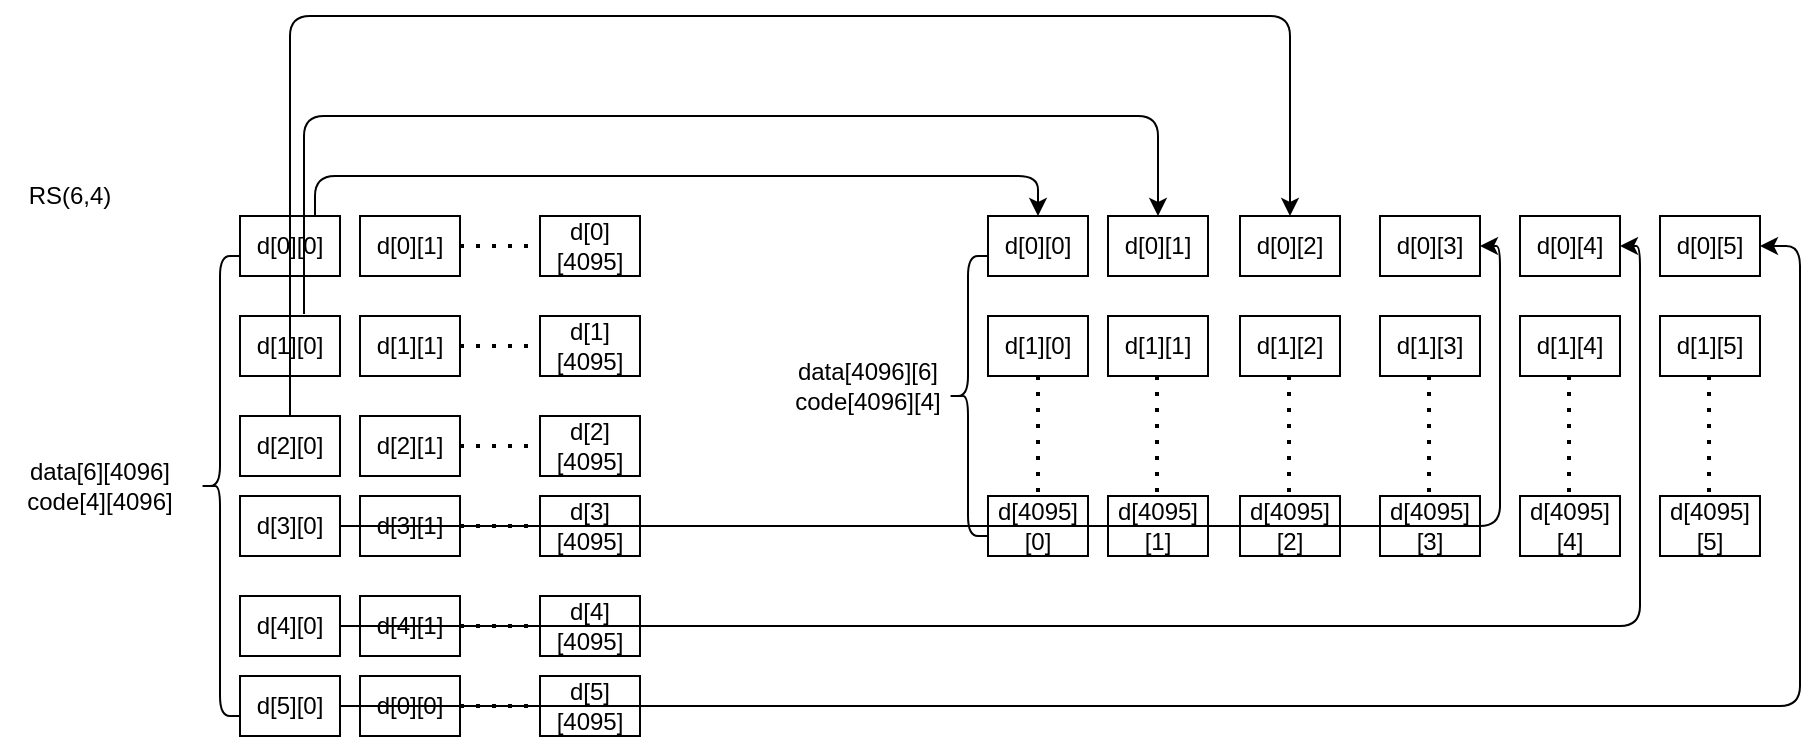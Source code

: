 <mxfile version="13.6.6" type="github">
  <diagram id="UEX7EZ0318voCku9YmOS" name="第 1 页">
    <mxGraphModel dx="946" dy="623" grid="1" gridSize="10" guides="1" tooltips="1" connect="1" arrows="1" fold="1" page="1" pageScale="1" pageWidth="827" pageHeight="1169" math="0" shadow="0">
      <root>
        <mxCell id="0" />
        <mxCell id="1" parent="0" />
        <mxCell id="YgYQH13nvaTB2N4r1Fw5-1" value="d[0][0]" style="rounded=0;whiteSpace=wrap;html=1;" parent="1" vertex="1">
          <mxGeometry x="140" y="160" width="50" height="30" as="geometry" />
        </mxCell>
        <mxCell id="cktUN325heW_Mbpu9t7h-1" value="" style="shape=curlyBracket;whiteSpace=wrap;html=1;rounded=1;" vertex="1" parent="1">
          <mxGeometry x="120" y="180" width="20" height="230" as="geometry" />
        </mxCell>
        <mxCell id="cktUN325heW_Mbpu9t7h-2" value="&lt;span&gt;d[0][1]&lt;/span&gt;" style="rounded=0;whiteSpace=wrap;html=1;" vertex="1" parent="1">
          <mxGeometry x="200" y="160" width="50" height="30" as="geometry" />
        </mxCell>
        <mxCell id="cktUN325heW_Mbpu9t7h-3" value="&lt;span&gt;d[0][4095]&lt;/span&gt;" style="rounded=0;whiteSpace=wrap;html=1;" vertex="1" parent="1">
          <mxGeometry x="290" y="160" width="50" height="30" as="geometry" />
        </mxCell>
        <mxCell id="cktUN325heW_Mbpu9t7h-4" value="" style="endArrow=none;dashed=1;html=1;dashPattern=1 3;strokeWidth=2;exitX=1;exitY=0.5;exitDx=0;exitDy=0;entryX=0;entryY=0.5;entryDx=0;entryDy=0;" edge="1" parent="1" source="cktUN325heW_Mbpu9t7h-2" target="cktUN325heW_Mbpu9t7h-3">
          <mxGeometry width="50" height="50" relative="1" as="geometry">
            <mxPoint x="330" y="220" as="sourcePoint" />
            <mxPoint x="410" y="220.5" as="targetPoint" />
          </mxGeometry>
        </mxCell>
        <mxCell id="cktUN325heW_Mbpu9t7h-5" value="&lt;span&gt;d[1][0]&lt;/span&gt;" style="rounded=0;whiteSpace=wrap;html=1;" vertex="1" parent="1">
          <mxGeometry x="140" y="210" width="50" height="30" as="geometry" />
        </mxCell>
        <mxCell id="cktUN325heW_Mbpu9t7h-6" value="&lt;span&gt;d[5][0]&lt;/span&gt;" style="rounded=0;whiteSpace=wrap;html=1;" vertex="1" parent="1">
          <mxGeometry x="140" y="390" width="50" height="30" as="geometry" />
        </mxCell>
        <mxCell id="cktUN325heW_Mbpu9t7h-9" value="&lt;span&gt;d[1][1]&lt;/span&gt;" style="rounded=0;whiteSpace=wrap;html=1;" vertex="1" parent="1">
          <mxGeometry x="200" y="210" width="50" height="30" as="geometry" />
        </mxCell>
        <mxCell id="cktUN325heW_Mbpu9t7h-10" value="&lt;span&gt;d[1][4095]&lt;/span&gt;" style="rounded=0;whiteSpace=wrap;html=1;" vertex="1" parent="1">
          <mxGeometry x="290" y="210" width="50" height="30" as="geometry" />
        </mxCell>
        <mxCell id="cktUN325heW_Mbpu9t7h-11" value="" style="endArrow=none;dashed=1;html=1;dashPattern=1 3;strokeWidth=2;exitX=1;exitY=0.5;exitDx=0;exitDy=0;entryX=0;entryY=0.5;entryDx=0;entryDy=0;" edge="1" parent="1" source="cktUN325heW_Mbpu9t7h-9" target="cktUN325heW_Mbpu9t7h-10">
          <mxGeometry width="50" height="50" relative="1" as="geometry">
            <mxPoint x="330" y="270" as="sourcePoint" />
            <mxPoint x="410" y="270.5" as="targetPoint" />
          </mxGeometry>
        </mxCell>
        <mxCell id="cktUN325heW_Mbpu9t7h-12" value="&lt;span&gt;d[0][0]&lt;/span&gt;" style="rounded=0;whiteSpace=wrap;html=1;" vertex="1" parent="1">
          <mxGeometry x="200" y="390" width="50" height="30" as="geometry" />
        </mxCell>
        <mxCell id="cktUN325heW_Mbpu9t7h-13" value="&lt;span&gt;d[5][4095]&lt;/span&gt;" style="rounded=0;whiteSpace=wrap;html=1;" vertex="1" parent="1">
          <mxGeometry x="290" y="390" width="50" height="30" as="geometry" />
        </mxCell>
        <mxCell id="cktUN325heW_Mbpu9t7h-14" value="" style="endArrow=none;dashed=1;html=1;dashPattern=1 3;strokeWidth=2;exitX=1;exitY=0.5;exitDx=0;exitDy=0;entryX=0;entryY=0.5;entryDx=0;entryDy=0;" edge="1" parent="1" source="cktUN325heW_Mbpu9t7h-12" target="cktUN325heW_Mbpu9t7h-13">
          <mxGeometry width="50" height="50" relative="1" as="geometry">
            <mxPoint x="330" y="450" as="sourcePoint" />
            <mxPoint x="410" y="450.5" as="targetPoint" />
          </mxGeometry>
        </mxCell>
        <mxCell id="cktUN325heW_Mbpu9t7h-15" value="data[6][4096]&lt;br&gt;code[4][4096]" style="text;html=1;strokeColor=none;fillColor=none;align=center;verticalAlign=middle;whiteSpace=wrap;rounded=0;" vertex="1" parent="1">
          <mxGeometry x="30" y="270" width="80" height="50" as="geometry" />
        </mxCell>
        <mxCell id="cktUN325heW_Mbpu9t7h-16" value="RS(6,4)" style="text;html=1;strokeColor=none;fillColor=none;align=center;verticalAlign=middle;whiteSpace=wrap;rounded=0;" vertex="1" parent="1">
          <mxGeometry x="20" y="140" width="70" height="20" as="geometry" />
        </mxCell>
        <mxCell id="cktUN325heW_Mbpu9t7h-17" value="d[0][0]" style="rounded=0;whiteSpace=wrap;html=1;" vertex="1" parent="1">
          <mxGeometry x="514" y="160" width="50" height="30" as="geometry" />
        </mxCell>
        <mxCell id="cktUN325heW_Mbpu9t7h-18" value="" style="shape=curlyBracket;whiteSpace=wrap;html=1;rounded=1;" vertex="1" parent="1">
          <mxGeometry x="494" y="180" width="20" height="140" as="geometry" />
        </mxCell>
        <mxCell id="cktUN325heW_Mbpu9t7h-19" value="&lt;span&gt;d[0][1]&lt;/span&gt;" style="rounded=0;whiteSpace=wrap;html=1;" vertex="1" parent="1">
          <mxGeometry x="574" y="160" width="50" height="30" as="geometry" />
        </mxCell>
        <mxCell id="cktUN325heW_Mbpu9t7h-20" value="&lt;span&gt;d[0][2]&lt;/span&gt;" style="rounded=0;whiteSpace=wrap;html=1;" vertex="1" parent="1">
          <mxGeometry x="640" y="160" width="50" height="30" as="geometry" />
        </mxCell>
        <mxCell id="cktUN325heW_Mbpu9t7h-22" value="&lt;span&gt;d[1][0]&lt;/span&gt;" style="rounded=0;whiteSpace=wrap;html=1;" vertex="1" parent="1">
          <mxGeometry x="514" y="210" width="50" height="30" as="geometry" />
        </mxCell>
        <mxCell id="cktUN325heW_Mbpu9t7h-23" value="&lt;span&gt;d[4095][0]&lt;/span&gt;" style="rounded=0;whiteSpace=wrap;html=1;" vertex="1" parent="1">
          <mxGeometry x="514" y="300" width="50" height="30" as="geometry" />
        </mxCell>
        <mxCell id="cktUN325heW_Mbpu9t7h-24" value="" style="endArrow=none;dashed=1;html=1;dashPattern=1 3;strokeWidth=2;exitX=0.5;exitY=1;exitDx=0;exitDy=0;entryX=0.5;entryY=0;entryDx=0;entryDy=0;" edge="1" parent="1" source="cktUN325heW_Mbpu9t7h-22" target="cktUN325heW_Mbpu9t7h-23">
          <mxGeometry width="50" height="50" relative="1" as="geometry">
            <mxPoint x="634" y="185" as="sourcePoint" />
            <mxPoint x="674" y="185" as="targetPoint" />
          </mxGeometry>
        </mxCell>
        <mxCell id="cktUN325heW_Mbpu9t7h-25" value="&lt;span&gt;d[1][1]&lt;/span&gt;" style="rounded=0;whiteSpace=wrap;html=1;" vertex="1" parent="1">
          <mxGeometry x="574" y="210" width="50" height="30" as="geometry" />
        </mxCell>
        <mxCell id="cktUN325heW_Mbpu9t7h-26" value="&lt;span&gt;d[1][2]&lt;/span&gt;" style="rounded=0;whiteSpace=wrap;html=1;" vertex="1" parent="1">
          <mxGeometry x="640" y="210" width="50" height="30" as="geometry" />
        </mxCell>
        <mxCell id="cktUN325heW_Mbpu9t7h-28" value="&lt;span&gt;d[4095][1]&lt;/span&gt;" style="rounded=0;whiteSpace=wrap;html=1;" vertex="1" parent="1">
          <mxGeometry x="574" y="300" width="50" height="30" as="geometry" />
        </mxCell>
        <mxCell id="cktUN325heW_Mbpu9t7h-29" value="&lt;span&gt;d[4095][2]&lt;/span&gt;" style="rounded=0;whiteSpace=wrap;html=1;" vertex="1" parent="1">
          <mxGeometry x="640" y="300" width="50" height="30" as="geometry" />
        </mxCell>
        <mxCell id="cktUN325heW_Mbpu9t7h-31" value="data[4096][6]&lt;br&gt;code[4096][4]" style="text;html=1;strokeColor=none;fillColor=none;align=center;verticalAlign=middle;whiteSpace=wrap;rounded=0;" vertex="1" parent="1">
          <mxGeometry x="414" y="220" width="80" height="50" as="geometry" />
        </mxCell>
        <mxCell id="cktUN325heW_Mbpu9t7h-32" value="&lt;span&gt;d[2][0]&lt;/span&gt;" style="rounded=0;whiteSpace=wrap;html=1;" vertex="1" parent="1">
          <mxGeometry x="140" y="260" width="50" height="30" as="geometry" />
        </mxCell>
        <mxCell id="cktUN325heW_Mbpu9t7h-33" value="&lt;span&gt;d[2][1]&lt;/span&gt;" style="rounded=0;whiteSpace=wrap;html=1;" vertex="1" parent="1">
          <mxGeometry x="200" y="260" width="50" height="30" as="geometry" />
        </mxCell>
        <mxCell id="cktUN325heW_Mbpu9t7h-34" value="&lt;span&gt;d[2][4095]&lt;/span&gt;" style="rounded=0;whiteSpace=wrap;html=1;" vertex="1" parent="1">
          <mxGeometry x="290" y="260" width="50" height="30" as="geometry" />
        </mxCell>
        <mxCell id="cktUN325heW_Mbpu9t7h-35" value="" style="endArrow=none;dashed=1;html=1;dashPattern=1 3;strokeWidth=2;exitX=1;exitY=0.5;exitDx=0;exitDy=0;entryX=0;entryY=0.5;entryDx=0;entryDy=0;" edge="1" parent="1" source="cktUN325heW_Mbpu9t7h-33" target="cktUN325heW_Mbpu9t7h-34">
          <mxGeometry width="50" height="50" relative="1" as="geometry">
            <mxPoint x="330" y="320" as="sourcePoint" />
            <mxPoint x="410" y="320.5" as="targetPoint" />
          </mxGeometry>
        </mxCell>
        <mxCell id="cktUN325heW_Mbpu9t7h-36" value="&lt;span&gt;d[3][0]&lt;/span&gt;" style="rounded=0;whiteSpace=wrap;html=1;" vertex="1" parent="1">
          <mxGeometry x="140" y="300" width="50" height="30" as="geometry" />
        </mxCell>
        <mxCell id="cktUN325heW_Mbpu9t7h-37" value="&lt;span&gt;d[3][1]&lt;/span&gt;" style="rounded=0;whiteSpace=wrap;html=1;" vertex="1" parent="1">
          <mxGeometry x="200" y="300" width="50" height="30" as="geometry" />
        </mxCell>
        <mxCell id="cktUN325heW_Mbpu9t7h-38" value="&lt;span&gt;d[3][4095]&lt;/span&gt;" style="rounded=0;whiteSpace=wrap;html=1;" vertex="1" parent="1">
          <mxGeometry x="290" y="300" width="50" height="30" as="geometry" />
        </mxCell>
        <mxCell id="cktUN325heW_Mbpu9t7h-39" value="" style="endArrow=none;dashed=1;html=1;dashPattern=1 3;strokeWidth=2;exitX=1;exitY=0.5;exitDx=0;exitDy=0;entryX=0;entryY=0.5;entryDx=0;entryDy=0;" edge="1" parent="1" source="cktUN325heW_Mbpu9t7h-37" target="cktUN325heW_Mbpu9t7h-38">
          <mxGeometry width="50" height="50" relative="1" as="geometry">
            <mxPoint x="330" y="360" as="sourcePoint" />
            <mxPoint x="410" y="360.5" as="targetPoint" />
          </mxGeometry>
        </mxCell>
        <mxCell id="cktUN325heW_Mbpu9t7h-40" value="&lt;span&gt;d[4][0]&lt;/span&gt;" style="rounded=0;whiteSpace=wrap;html=1;" vertex="1" parent="1">
          <mxGeometry x="140" y="350" width="50" height="30" as="geometry" />
        </mxCell>
        <mxCell id="cktUN325heW_Mbpu9t7h-41" value="&lt;span&gt;d[4][1]&lt;/span&gt;" style="rounded=0;whiteSpace=wrap;html=1;" vertex="1" parent="1">
          <mxGeometry x="200" y="350" width="50" height="30" as="geometry" />
        </mxCell>
        <mxCell id="cktUN325heW_Mbpu9t7h-42" value="&lt;span&gt;d[4][4095]&lt;/span&gt;" style="rounded=0;whiteSpace=wrap;html=1;" vertex="1" parent="1">
          <mxGeometry x="290" y="350" width="50" height="30" as="geometry" />
        </mxCell>
        <mxCell id="cktUN325heW_Mbpu9t7h-43" value="" style="endArrow=none;dashed=1;html=1;dashPattern=1 3;strokeWidth=2;exitX=1;exitY=0.5;exitDx=0;exitDy=0;entryX=0;entryY=0.5;entryDx=0;entryDy=0;" edge="1" parent="1" source="cktUN325heW_Mbpu9t7h-41" target="cktUN325heW_Mbpu9t7h-42">
          <mxGeometry width="50" height="50" relative="1" as="geometry">
            <mxPoint x="330" y="410" as="sourcePoint" />
            <mxPoint x="410" y="410.5" as="targetPoint" />
          </mxGeometry>
        </mxCell>
        <mxCell id="cktUN325heW_Mbpu9t7h-44" value="&lt;span&gt;d[0][3]&lt;/span&gt;" style="rounded=0;whiteSpace=wrap;html=1;" vertex="1" parent="1">
          <mxGeometry x="710" y="160" width="50" height="30" as="geometry" />
        </mxCell>
        <mxCell id="cktUN325heW_Mbpu9t7h-45" value="&lt;span&gt;d[1][3]&lt;/span&gt;" style="rounded=0;whiteSpace=wrap;html=1;" vertex="1" parent="1">
          <mxGeometry x="710" y="210" width="50" height="30" as="geometry" />
        </mxCell>
        <mxCell id="cktUN325heW_Mbpu9t7h-46" value="&lt;span&gt;d[4095][3]&lt;/span&gt;" style="rounded=0;whiteSpace=wrap;html=1;" vertex="1" parent="1">
          <mxGeometry x="710" y="300" width="50" height="30" as="geometry" />
        </mxCell>
        <mxCell id="cktUN325heW_Mbpu9t7h-47" value="&lt;span&gt;d[0][4]&lt;/span&gt;" style="rounded=0;whiteSpace=wrap;html=1;" vertex="1" parent="1">
          <mxGeometry x="780" y="160" width="50" height="30" as="geometry" />
        </mxCell>
        <mxCell id="cktUN325heW_Mbpu9t7h-48" value="&lt;span&gt;d[1][4]&lt;/span&gt;" style="rounded=0;whiteSpace=wrap;html=1;" vertex="1" parent="1">
          <mxGeometry x="780" y="210" width="50" height="30" as="geometry" />
        </mxCell>
        <mxCell id="cktUN325heW_Mbpu9t7h-49" value="&lt;span&gt;d[4095][4]&lt;/span&gt;" style="rounded=0;whiteSpace=wrap;html=1;" vertex="1" parent="1">
          <mxGeometry x="780" y="300" width="50" height="30" as="geometry" />
        </mxCell>
        <mxCell id="cktUN325heW_Mbpu9t7h-50" value="&lt;span&gt;d[0][5]&lt;/span&gt;" style="rounded=0;whiteSpace=wrap;html=1;" vertex="1" parent="1">
          <mxGeometry x="850" y="160" width="50" height="30" as="geometry" />
        </mxCell>
        <mxCell id="cktUN325heW_Mbpu9t7h-51" value="&lt;span&gt;d[1][5]&lt;/span&gt;" style="rounded=0;whiteSpace=wrap;html=1;" vertex="1" parent="1">
          <mxGeometry x="850" y="210" width="50" height="30" as="geometry" />
        </mxCell>
        <mxCell id="cktUN325heW_Mbpu9t7h-52" value="&lt;span&gt;d[4095][5]&lt;/span&gt;" style="rounded=0;whiteSpace=wrap;html=1;" vertex="1" parent="1">
          <mxGeometry x="850" y="300" width="50" height="30" as="geometry" />
        </mxCell>
        <mxCell id="cktUN325heW_Mbpu9t7h-53" value="" style="endArrow=none;dashed=1;html=1;dashPattern=1 3;strokeWidth=2;exitX=0.5;exitY=1;exitDx=0;exitDy=0;entryX=0.5;entryY=0;entryDx=0;entryDy=0;" edge="1" parent="1">
          <mxGeometry width="50" height="50" relative="1" as="geometry">
            <mxPoint x="598.5" y="240" as="sourcePoint" />
            <mxPoint x="598.5" y="300" as="targetPoint" />
          </mxGeometry>
        </mxCell>
        <mxCell id="cktUN325heW_Mbpu9t7h-54" value="" style="endArrow=none;dashed=1;html=1;dashPattern=1 3;strokeWidth=2;exitX=0.5;exitY=1;exitDx=0;exitDy=0;entryX=0.5;entryY=0;entryDx=0;entryDy=0;" edge="1" parent="1">
          <mxGeometry width="50" height="50" relative="1" as="geometry">
            <mxPoint x="664.5" y="240" as="sourcePoint" />
            <mxPoint x="664.5" y="300" as="targetPoint" />
          </mxGeometry>
        </mxCell>
        <mxCell id="cktUN325heW_Mbpu9t7h-55" value="" style="endArrow=none;dashed=1;html=1;dashPattern=1 3;strokeWidth=2;exitX=0.5;exitY=1;exitDx=0;exitDy=0;entryX=0.5;entryY=0;entryDx=0;entryDy=0;" edge="1" parent="1">
          <mxGeometry width="50" height="50" relative="1" as="geometry">
            <mxPoint x="734.5" y="240" as="sourcePoint" />
            <mxPoint x="734.5" y="300" as="targetPoint" />
          </mxGeometry>
        </mxCell>
        <mxCell id="cktUN325heW_Mbpu9t7h-56" value="" style="endArrow=none;dashed=1;html=1;dashPattern=1 3;strokeWidth=2;exitX=0.5;exitY=1;exitDx=0;exitDy=0;entryX=0.5;entryY=0;entryDx=0;entryDy=0;" edge="1" parent="1">
          <mxGeometry width="50" height="50" relative="1" as="geometry">
            <mxPoint x="804.5" y="240" as="sourcePoint" />
            <mxPoint x="804.5" y="300" as="targetPoint" />
          </mxGeometry>
        </mxCell>
        <mxCell id="cktUN325heW_Mbpu9t7h-57" value="" style="endArrow=none;dashed=1;html=1;dashPattern=1 3;strokeWidth=2;exitX=0.5;exitY=1;exitDx=0;exitDy=0;entryX=0.5;entryY=0;entryDx=0;entryDy=0;" edge="1" parent="1">
          <mxGeometry width="50" height="50" relative="1" as="geometry">
            <mxPoint x="874.5" y="240" as="sourcePoint" />
            <mxPoint x="874.5" y="300" as="targetPoint" />
          </mxGeometry>
        </mxCell>
        <mxCell id="cktUN325heW_Mbpu9t7h-60" value="" style="edgeStyle=elbowEdgeStyle;elbow=horizontal;endArrow=classic;html=1;exitX=0.75;exitY=0;exitDx=0;exitDy=0;entryX=0.5;entryY=0;entryDx=0;entryDy=0;" edge="1" parent="1" source="YgYQH13nvaTB2N4r1Fw5-1" target="cktUN325heW_Mbpu9t7h-17">
          <mxGeometry width="50" height="50" relative="1" as="geometry">
            <mxPoint x="450" y="310" as="sourcePoint" />
            <mxPoint x="540" y="130" as="targetPoint" />
            <Array as="points">
              <mxPoint x="180" y="140" />
              <mxPoint x="190" y="130" />
              <mxPoint x="350" y="100" />
            </Array>
          </mxGeometry>
        </mxCell>
        <mxCell id="cktUN325heW_Mbpu9t7h-61" value="" style="edgeStyle=elbowEdgeStyle;elbow=horizontal;endArrow=classic;html=1;exitX=0.64;exitY=-0.033;exitDx=0;exitDy=0;entryX=0.5;entryY=0;entryDx=0;entryDy=0;exitPerimeter=0;" edge="1" parent="1" source="cktUN325heW_Mbpu9t7h-5" target="cktUN325heW_Mbpu9t7h-19">
          <mxGeometry width="50" height="50" relative="1" as="geometry">
            <mxPoint x="175" y="170" as="sourcePoint" />
            <mxPoint x="549" y="170" as="targetPoint" />
            <Array as="points">
              <mxPoint x="390" y="110" />
            </Array>
          </mxGeometry>
        </mxCell>
        <mxCell id="cktUN325heW_Mbpu9t7h-62" value="" style="edgeStyle=elbowEdgeStyle;elbow=horizontal;endArrow=classic;html=1;entryX=0.5;entryY=0;entryDx=0;entryDy=0;exitX=0.5;exitY=0;exitDx=0;exitDy=0;" edge="1" parent="1" source="cktUN325heW_Mbpu9t7h-32" target="cktUN325heW_Mbpu9t7h-20">
          <mxGeometry width="50" height="50" relative="1" as="geometry">
            <mxPoint x="160" y="250" as="sourcePoint" />
            <mxPoint x="609" y="170" as="targetPoint" />
            <Array as="points">
              <mxPoint x="290" y="60" />
              <mxPoint x="210" y="40" />
            </Array>
          </mxGeometry>
        </mxCell>
        <mxCell id="cktUN325heW_Mbpu9t7h-63" value="" style="edgeStyle=elbowEdgeStyle;elbow=horizontal;endArrow=classic;html=1;exitX=1;exitY=0.5;exitDx=0;exitDy=0;entryX=1;entryY=0.5;entryDx=0;entryDy=0;" edge="1" parent="1" source="cktUN325heW_Mbpu9t7h-6" target="cktUN325heW_Mbpu9t7h-50">
          <mxGeometry width="50" height="50" relative="1" as="geometry">
            <mxPoint x="175" y="270" as="sourcePoint" />
            <mxPoint x="880" y="160" as="targetPoint" />
            <Array as="points">
              <mxPoint x="920" y="380" />
              <mxPoint x="540" y="440" />
              <mxPoint x="950" y="410" />
              <mxPoint x="570" y="450" />
              <mxPoint x="920" y="290" />
              <mxPoint x="920" y="310" />
              <mxPoint x="920" y="440" />
              <mxPoint x="300" y="70" />
              <mxPoint x="220" y="50" />
            </Array>
          </mxGeometry>
        </mxCell>
        <mxCell id="cktUN325heW_Mbpu9t7h-64" value="" style="edgeStyle=elbowEdgeStyle;elbow=horizontal;endArrow=classic;html=1;exitX=1;exitY=0.5;exitDx=0;exitDy=0;entryX=1;entryY=0.5;entryDx=0;entryDy=0;" edge="1" parent="1" source="cktUN325heW_Mbpu9t7h-40" target="cktUN325heW_Mbpu9t7h-47">
          <mxGeometry width="50" height="50" relative="1" as="geometry">
            <mxPoint x="200" y="415" as="sourcePoint" />
            <mxPoint x="910" y="185" as="targetPoint" />
            <Array as="points">
              <mxPoint x="840" y="280" />
              <mxPoint x="550" y="450" />
              <mxPoint x="960" y="420" />
              <mxPoint x="580" y="460" />
              <mxPoint x="930" y="300" />
              <mxPoint x="930" y="320" />
              <mxPoint x="930" y="450" />
              <mxPoint x="310" y="80" />
              <mxPoint x="230" y="60" />
            </Array>
          </mxGeometry>
        </mxCell>
        <mxCell id="cktUN325heW_Mbpu9t7h-65" value="" style="edgeStyle=elbowEdgeStyle;elbow=horizontal;endArrow=classic;html=1;exitX=1;exitY=0.5;exitDx=0;exitDy=0;entryX=1;entryY=0.5;entryDx=0;entryDy=0;" edge="1" parent="1" source="cktUN325heW_Mbpu9t7h-36" target="cktUN325heW_Mbpu9t7h-44">
          <mxGeometry width="50" height="50" relative="1" as="geometry">
            <mxPoint x="200" y="375" as="sourcePoint" />
            <mxPoint x="840" y="185" as="targetPoint" />
            <Array as="points">
              <mxPoint x="770" y="240" />
              <mxPoint x="560" y="460" />
              <mxPoint x="970" y="430" />
              <mxPoint x="590" y="470" />
              <mxPoint x="940" y="310" />
              <mxPoint x="940" y="330" />
              <mxPoint x="940" y="460" />
              <mxPoint x="320" y="90" />
              <mxPoint x="240" y="70" />
            </Array>
          </mxGeometry>
        </mxCell>
      </root>
    </mxGraphModel>
  </diagram>
</mxfile>
